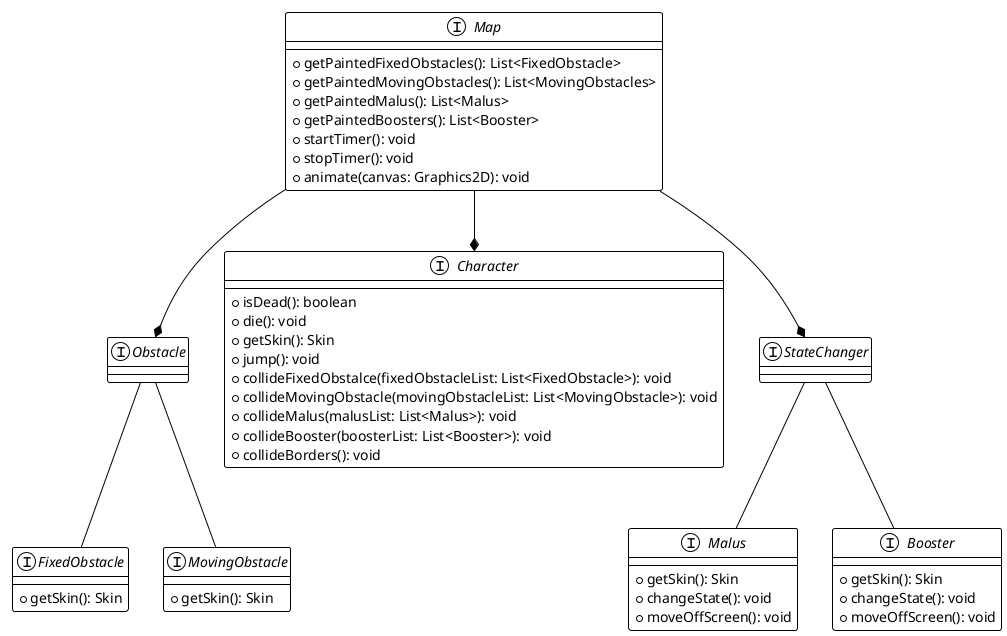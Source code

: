 @startuml Analisi
!theme plain

interface Map {
    +getPaintedFixedObstacles(): List<FixedObstacle>
    +getPaintedMovingObstacles(): List<MovingObstacles>
    +getPaintedMalus(): List<Malus>
    +getPaintedBoosters(): List<Booster>
    +startTimer(): void
    +stopTimer(): void
    +animate(canvas: Graphics2D): void
}


Map --* Obstacle

interface Obstacle

Obstacle -- FixedObstacle

interface FixedObstacle {
    +getSkin(): Skin
}

Obstacle -- MovingObstacle

interface MovingObstacle {
    +getSkin(): Skin
}

Map --* Character

interface Character {
    +isDead(): boolean
    +die(): void
    +getSkin(): Skin
    +jump(): void
    +collideFixedObstalce(fixedObstacleList: List<FixedObstacle>): void
    +collideMovingObstacle(movingObstacleList: List<MovingObstacle>): void
    +collideMalus(malusList: List<Malus>): void
    +collideBooster(boosterList: List<Booster>): void
    +collideBorders(): void
}

Map --* StateChanger

interface StateChanger 

StateChanger -- Malus

interface Malus {
    +getSkin(): Skin
    +changeState(): void
    +moveOffScreen(): void
}

StateChanger -- Booster

interface Booster {
    +getSkin(): Skin
    +changeState(): void
    +moveOffScreen(): void
}

@enduml


@startuml Architettura
!theme plain

interface View

View -[hidden]-> Model

View -[hidden]-> Controller

interface MainFrame implements View 

interface MenuPanel implements View

interface PlayPanel implements View

View -- Controller


interface Controller

interface Launcher implements Controller

interface MainMenu implements Controller {
    +showCard(panel: PANEL): void
    +updateSavings(): void
    +clearSavings(): void
}

interface Map implements Controller {
    +startTimer(): void
    +stopTimer(): void
    +addFixedObstacle(): void
    +addMovingObstacle(): void
    +addStateChanger(): void
    +animate(canvas: Graphics2D): void
}

Controller -- Model

interface Model

interface Character implements Model {
    +isDead(): boolean
    +die(): void
    +jump(): void
    +collide(): void
}

interface Player implements Model {
    +getPersonalBest(): Integer
}

interface ScrollingBackground implements Model {
    +animate(canvas: Graphics2D): void
}

interface ObstacleFactory implements Model {
    +fixedObstacleFactory(position: Position, skin: Skin): FixedObstacle
    +movingObstacleFactory(position: Position, skin: Skin): MovingObstacle
}

interface StateChangerFactory implements Model {
    +malusFactory(position: Position): Malus
    +boosterFactory(position: Position): Booster
}

ScrollingBackground -[hidden]-> ObstacleFactory
Player -[hidden]-> StateChangerFactory
Character -[hidden]-> Player

@enduml

@startuml Movable_Position_Character
!theme plain

class Position {
    -x: Integer
    -y: Integer
    +getX(): Integer 
    +setX(x: Integer): void
    +getY(): Integer
    +setY(y: Integer): void
}

Position -- Movable

abstract class Movable {
    -position: Position
    +getPosition(): Position
    +setPosition(position: Position): void
    +{abstract} animate(canvas: Graphics2D): void
}

Movable <|-- Character

class Character {
    +{static} immortal: boolean
    -skin: Skin
    -dead: boolean
    -jumping: boolean
    -timer: Timer
    +isDead(): boolean
    +die(): void
    +getSkin(): Skin
    +jump(): void
    +collideFixedObstacle(fixedObstacleList: List<FixedObstacle>): void
    +collideMovingObstacle(movingObstacleList: List<MovingObstacle>): void
    +collideMalus(malusList: List<Malus>): void
    +collideBooster(boosterList: List<Booster>): void
    +collideBorders(): void
    -checkCollision(x: Integer, y: Integer, height: Integer, width: Integer): boolean
    -updatePosition(): void
}

@enduml

@startuml TutorialPanel
!theme plain

class TutorialPanel {
    -mainMenu: MainMenu
    -addTitleLabel(): void
    -addTutorialLabel(): void
    -addMenuButton(): void
}

@enduml

@startuml Skin_PricedSkin
!theme plain

class Skin {
    -name: String
    -image: Image
    -width: Integer
    -heigt: Integer
    +getName(): String
    +setName(name: String): void
    +getImage(): Image
    +setImage(image: Image): void
    +getWidth(): Integer
    +setWidth(width: Integer): void
    +getHeigth(): Integer
    +setHeight(height: Integer): void

}

class PricedSkin extends Skin

class PricedSkin {
    -price: Integer
    +getPrice(): Integer
    +setPrice(price: Integer)
}

@enduml

@startuml PricedBackground
!theme plain

class Background{
    -name: String
    -image: Image
    +getName(): String
    +setName(name: String): void
    +getImage(): Image
    +setImage(image: Image): void
    -updatePosition(): void
    -isOffStageLeft(): boolean
    -moveToSideOfSecondBackground(): void
}

class PricedBackground extends Background

class PricedBackground{
    -price: Integer
    +getPrice(): Integer
    +setPrice(price: Integer)
}

@enduml

@startuml MovingObstacle
!theme plain

interface ObstacleFactory{
    +fixedObstacleFactory(position: Position, skin: Skin): FixedObstacle
    +movingObstacleFactory(position: Position, skin: Skin): MovingObstacle
}


class ObstacleFactoryImpl implements ObstacleFactory


ObstacleFactoryImpl -- FixedObstacle

class FixedObstacle{
    -skin: Skin
    +getSkin(): Skin
    -updatePosition(): void
}

ObstacleFactoryImpl -- MovingObstacle

class MovingObstacle{
    -skin: Skin
    -timer: Timer
    -direction: Integer
    +getSkin(): Skin
    -updatePosition(): void
}

@enduml

@startuml GraphicJButton_GraphicJButtonWithObject
!theme plain

class GraphicJButton

class GraphicJButtonWithObject extends GraphicJButton

class GraphicJButtonWithObject {
    -object: Object
    +getObject(): Object
}

@enduml

@startuml Malus
!theme plain

interface StateChangerFactory {
    +malusFactory(position: Position): Malus
    +boosterFactory(position: Position): Booster
}

class StateChangerFactoryImpl implements StateChangerFactory

StateChangerFactoryImpl -- Malus
StateChangerFactoryImpl -- Booster

class Malus {
    -skin: Skin
    +getSkin(): Skin
    +{abstract}changeState(): void;
    +moveOffScreen(): void;
}

class BlackStains extends Malus

class BlackStains {
    -collided: boolean
    -timer: Timer
    -updatePositionX(): void
}

class CoinsReducer extends Malus

class CoinsReducer {
    -updatePositionX(): void
}

class BlindBlock extends Malus

class BlindBlock {
    -collided: boolean
    -timer: Timer
    -updatePositionX(): void
}

class Booster{
    -skin: Skin
    +getSkin(): Skin
    +{abstract}changeState(): void;
    +moveOffScreen(): void;
}

@enduml

@startuml Booster
!theme plain

interface StateChangerFactory {
    +malusFactory(position: Position): Malus
    +boosterFactory(position: Position): Booster
}

class StateChangerFactoryImpl implements StateChangerFactory

StateChangerFactoryImpl -- Malus
StateChangerFactoryImpl -- Booster

class Malus {
    -skin: Skin
    +getSkin(): Skin
    +{abstract}changeState(): void;
    +moveOffScreen(): void;
}

class Immortality extends Booster

class Immortality {
    -timer: Timer
    -updatePositionX(): void
}

class CoinsIncrement extends Booster

class CoinsIncrement{
    -updatePositionX(): void
}

class Booster{
    -skin: Skin
    +getSkin(): Skin
    +{abstract}changeState(): void;
    +moveOffScreen(): void;
}
@enduml

@startuml Background_ScrollingBackground
!theme plain

abstract class Movable {
    -position: Position
    +getPosition(): Position
    +setPosition(position: Position): void
    +{abstract} animate(canvas: Graphics2D): void
}

class Background extends Movable

class Background {
    -name: String
    -image: Image
    +getName(): String
    +getImage(): Image
    +updatePosition(): void
    +isOffStageLeft(): boolean
    +moveToRightScreenEdge(): void
}

Background -- ScrollingBackground

class ScrollingBackground {
    -backOne: Background
    -backTwo: Background
    +animate(canvas: Graphics2D): void
}
@enduml

@startuml TimedGenerator
!theme plain

abstract class TimedEntityGenerator {
    -timer: Timer
    -map: Map
    +getMap(): Map
    +getTimer(): Timer
}

class TimedFixedObstacleGenerator extends TimedObstacleGenerator

class TimedMovingObstacleGenerator extends TimedObstacleGenerator

abstract class TimedObstacleGenerator extends TimedEntityGenerator

class TimedStateChangerGenerator extends TimedEntityGenerator

@enduml


@startuml Leaderboard_Player
!theme plain

class Leaderboard {
    -leaderboardFile: File
    -leaderboard: File
    +getLeaderboard(): ArrayList<Player>
    -skipToLeaderboardStart(scanner: Scanner): void
    +writeToFile(): void
    +update(newPlayer: Player): void
    -binarySearchInsert(newPlayer: Player): void
    +clearLeaderboard(): void
}

Leaderboard -- Player

class Player {
    -nickname: String
    -personalBest: Integer
    +getNickname(): String
    +getPersonalBest(): Integer
    +setPersonalBest(personalBest: Integer): void
}

@enduml